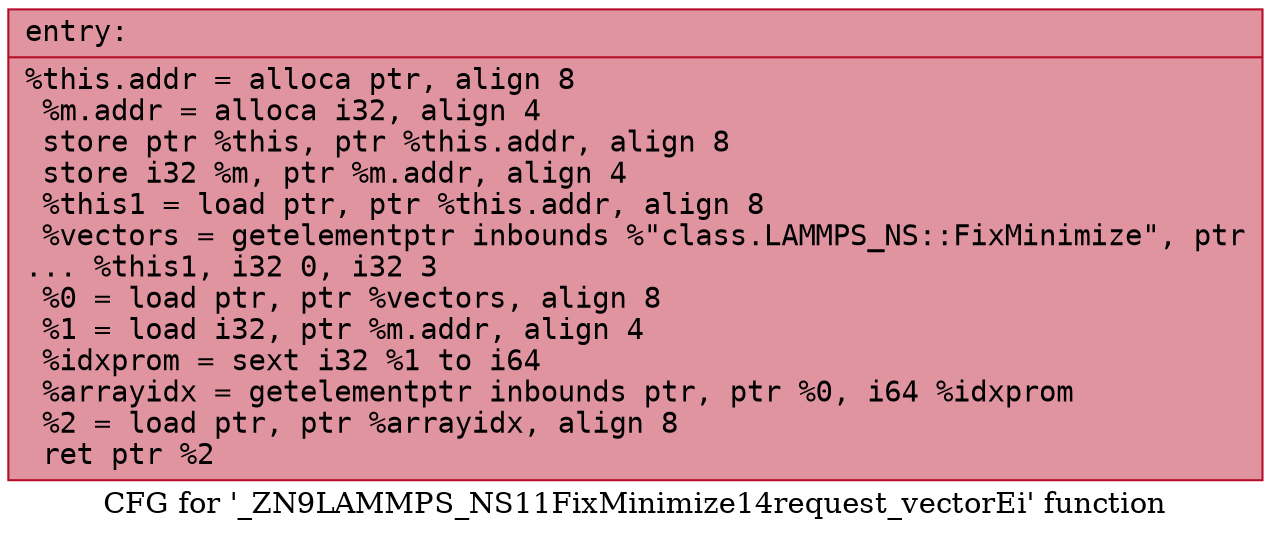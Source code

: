 digraph "CFG for '_ZN9LAMMPS_NS11FixMinimize14request_vectorEi' function" {
	label="CFG for '_ZN9LAMMPS_NS11FixMinimize14request_vectorEi' function";

	Node0x5624a1c16a70 [shape=record,color="#b70d28ff", style=filled, fillcolor="#b70d2870" fontname="Courier",label="{entry:\l|  %this.addr = alloca ptr, align 8\l  %m.addr = alloca i32, align 4\l  store ptr %this, ptr %this.addr, align 8\l  store i32 %m, ptr %m.addr, align 4\l  %this1 = load ptr, ptr %this.addr, align 8\l  %vectors = getelementptr inbounds %\"class.LAMMPS_NS::FixMinimize\", ptr\l... %this1, i32 0, i32 3\l  %0 = load ptr, ptr %vectors, align 8\l  %1 = load i32, ptr %m.addr, align 4\l  %idxprom = sext i32 %1 to i64\l  %arrayidx = getelementptr inbounds ptr, ptr %0, i64 %idxprom\l  %2 = load ptr, ptr %arrayidx, align 8\l  ret ptr %2\l}"];
}
